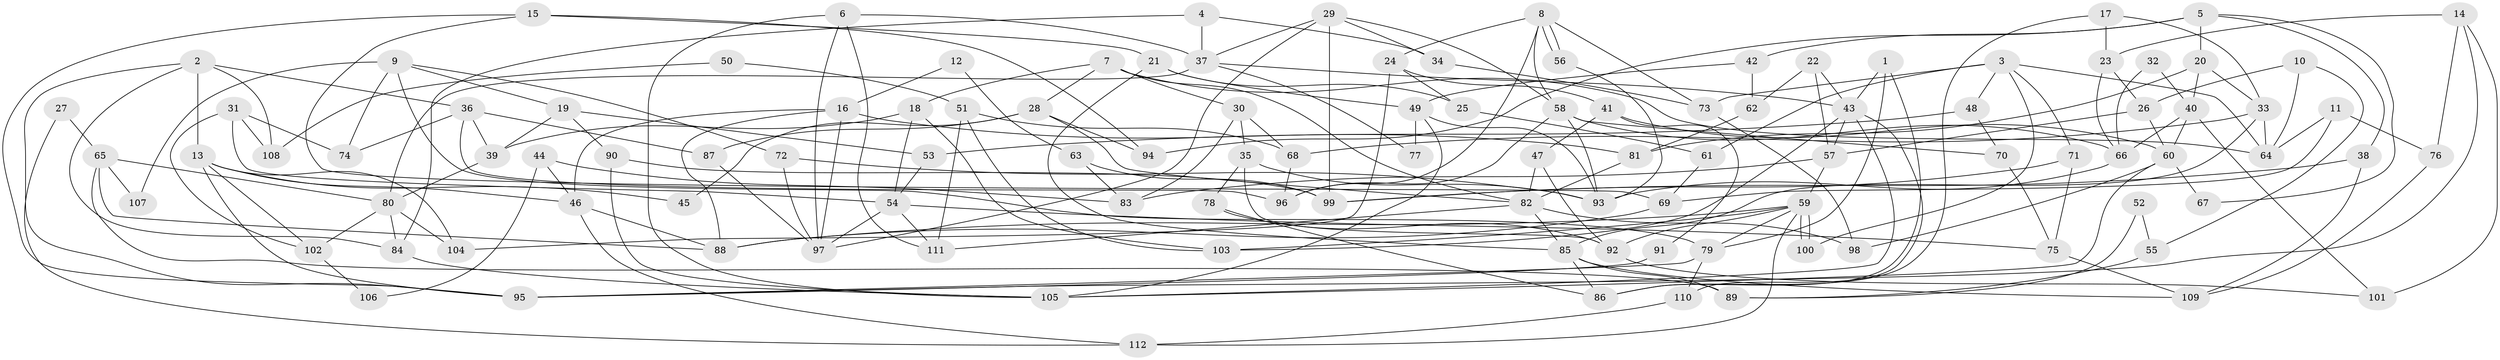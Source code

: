 // Generated by graph-tools (version 1.1) at 2025/11/02/27/25 16:11:23]
// undirected, 112 vertices, 224 edges
graph export_dot {
graph [start="1"]
  node [color=gray90,style=filled];
  1;
  2;
  3;
  4;
  5;
  6;
  7;
  8;
  9;
  10;
  11;
  12;
  13;
  14;
  15;
  16;
  17;
  18;
  19;
  20;
  21;
  22;
  23;
  24;
  25;
  26;
  27;
  28;
  29;
  30;
  31;
  32;
  33;
  34;
  35;
  36;
  37;
  38;
  39;
  40;
  41;
  42;
  43;
  44;
  45;
  46;
  47;
  48;
  49;
  50;
  51;
  52;
  53;
  54;
  55;
  56;
  57;
  58;
  59;
  60;
  61;
  62;
  63;
  64;
  65;
  66;
  67;
  68;
  69;
  70;
  71;
  72;
  73;
  74;
  75;
  76;
  77;
  78;
  79;
  80;
  81;
  82;
  83;
  84;
  85;
  86;
  87;
  88;
  89;
  90;
  91;
  92;
  93;
  94;
  95;
  96;
  97;
  98;
  99;
  100;
  101;
  102;
  103;
  104;
  105;
  106;
  107;
  108;
  109;
  110;
  111;
  112;
  1 -- 86;
  1 -- 43;
  1 -- 79;
  2 -- 95;
  2 -- 84;
  2 -- 13;
  2 -- 36;
  2 -- 108;
  3 -- 48;
  3 -- 73;
  3 -- 61;
  3 -- 64;
  3 -- 71;
  3 -- 100;
  4 -- 84;
  4 -- 37;
  4 -- 34;
  5 -- 20;
  5 -- 94;
  5 -- 38;
  5 -- 42;
  5 -- 67;
  6 -- 111;
  6 -- 37;
  6 -- 97;
  6 -- 105;
  7 -- 30;
  7 -- 82;
  7 -- 18;
  7 -- 28;
  7 -- 64;
  8 -- 73;
  8 -- 56;
  8 -- 56;
  8 -- 24;
  8 -- 58;
  8 -- 96;
  9 -- 79;
  9 -- 74;
  9 -- 19;
  9 -- 72;
  9 -- 107;
  10 -- 26;
  10 -- 64;
  10 -- 55;
  11 -- 69;
  11 -- 64;
  11 -- 76;
  12 -- 63;
  12 -- 16;
  13 -- 95;
  13 -- 45;
  13 -- 46;
  13 -- 102;
  13 -- 104;
  14 -- 76;
  14 -- 23;
  14 -- 95;
  14 -- 101;
  15 -- 21;
  15 -- 95;
  15 -- 69;
  15 -- 94;
  16 -- 88;
  16 -- 81;
  16 -- 46;
  16 -- 97;
  17 -- 23;
  17 -- 33;
  17 -- 86;
  18 -- 103;
  18 -- 39;
  18 -- 54;
  19 -- 39;
  19 -- 53;
  19 -- 90;
  20 -- 81;
  20 -- 33;
  20 -- 40;
  21 -- 49;
  21 -- 25;
  21 -- 85;
  22 -- 43;
  22 -- 57;
  22 -- 62;
  23 -- 66;
  23 -- 26;
  24 -- 104;
  24 -- 25;
  24 -- 41;
  25 -- 61;
  26 -- 57;
  26 -- 60;
  27 -- 65;
  27 -- 112;
  28 -- 87;
  28 -- 45;
  28 -- 82;
  28 -- 94;
  29 -- 58;
  29 -- 97;
  29 -- 34;
  29 -- 37;
  29 -- 99;
  30 -- 35;
  30 -- 68;
  30 -- 83;
  31 -- 102;
  31 -- 54;
  31 -- 74;
  31 -- 108;
  32 -- 40;
  32 -- 66;
  33 -- 85;
  33 -- 64;
  33 -- 68;
  34 -- 73;
  35 -- 78;
  35 -- 92;
  35 -- 93;
  36 -- 96;
  36 -- 39;
  36 -- 74;
  36 -- 87;
  37 -- 43;
  37 -- 77;
  37 -- 80;
  38 -- 109;
  38 -- 99;
  39 -- 80;
  40 -- 66;
  40 -- 60;
  40 -- 101;
  41 -- 60;
  41 -- 47;
  41 -- 91;
  42 -- 49;
  42 -- 62;
  43 -- 105;
  43 -- 110;
  43 -- 57;
  43 -- 103;
  44 -- 83;
  44 -- 46;
  44 -- 106;
  46 -- 88;
  46 -- 112;
  47 -- 92;
  47 -- 82;
  48 -- 70;
  48 -- 53;
  49 -- 105;
  49 -- 93;
  49 -- 77;
  50 -- 51;
  50 -- 108;
  51 -- 111;
  51 -- 68;
  51 -- 103;
  52 -- 89;
  52 -- 55;
  53 -- 54;
  54 -- 97;
  54 -- 75;
  54 -- 111;
  55 -- 89;
  56 -- 93;
  57 -- 59;
  57 -- 83;
  58 -- 93;
  58 -- 66;
  58 -- 70;
  58 -- 96;
  59 -- 100;
  59 -- 100;
  59 -- 103;
  59 -- 79;
  59 -- 88;
  59 -- 92;
  59 -- 112;
  60 -- 105;
  60 -- 67;
  60 -- 98;
  61 -- 69;
  62 -- 81;
  63 -- 99;
  63 -- 83;
  65 -- 80;
  65 -- 88;
  65 -- 89;
  65 -- 107;
  66 -- 93;
  68 -- 96;
  69 -- 88;
  70 -- 75;
  71 -- 99;
  71 -- 75;
  72 -- 97;
  72 -- 93;
  73 -- 98;
  75 -- 109;
  76 -- 109;
  78 -- 92;
  78 -- 86;
  79 -- 95;
  79 -- 110;
  80 -- 84;
  80 -- 102;
  80 -- 104;
  81 -- 82;
  82 -- 85;
  82 -- 98;
  82 -- 111;
  84 -- 105;
  85 -- 86;
  85 -- 89;
  85 -- 109;
  87 -- 97;
  90 -- 99;
  90 -- 105;
  91 -- 95;
  92 -- 101;
  102 -- 106;
  110 -- 112;
}
